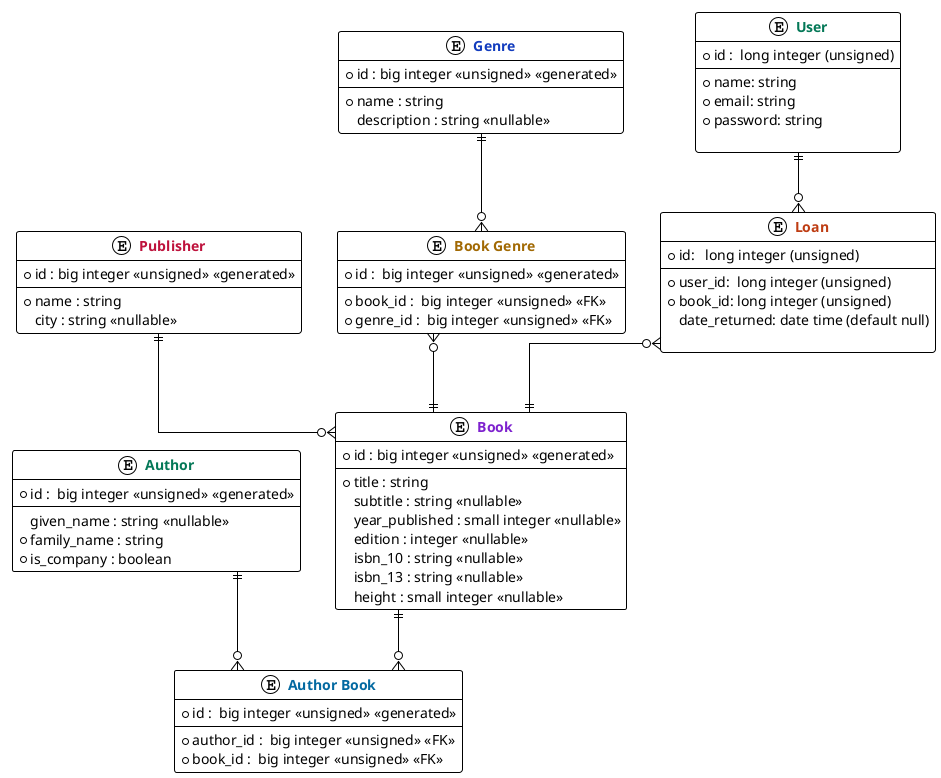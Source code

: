 @startuml

    skinparam linetype ortho
    !theme plain

    entity "<color:#be3c12>**Loan**</color>" as ln {
        * id:   long integer (unsigned)
        --
        * user_id:  long integer (unsigned)
        * book_id: long integer (unsigned)
        date_returned: date time (default null)

    }

    entity "<color:#047857>**User**</color>" as usr {
        * id :  long integer (unsigned)
        --
        * name: string
        * email: string
        * password: string

    }

    entity "<color:#047857>**Author**</color>" as aut {
        * id :  big integer <<unsigned>> <<generated>>
        --
        given_name : string <<nullable>>
        * family_name : string
        * is_company : boolean
    }

    entity "<color:#0369a1>**Author Book**</color>" as ab {
        * id :  big integer <<unsigned>> <<generated>>
        --
        * author_id :  big integer <<unsigned>> <<FK>>
        * book_id :  big integer <<unsigned>> <<FK>>
    }

    entity "<color:#7e22ce>**Book**</color>" as bk {
        * id : big integer <<unsigned>> <<generated>>
        --
        * title : string
        subtitle : string <<nullable>>
        year_published : small integer <<nullable>>
        edition : integer <<nullable>>
        isbn_10 : string <<nullable>>
        isbn_13 : string <<nullable>>
        height : small integer <<nullable>>
    }

    entity "<color:#be123c>**Publisher**</color>" as pub {
        * id : big integer <<unsigned>> <<generated>>
        --
        * name : string
        city : string <<nullable>>
    }

    entity "<color:#123cbe>**Genre**</color>" as gen {
        * id : big integer <<unsigned>> <<generated>>
        --
        * name : string
        description : string <<nullable>>
    }


    entity "<color:#a16903>**Book Genre**</color>" as bg {
        * id :  big integer <<unsigned>> <<generated>>
        --
        * book_id :  big integer <<unsigned>> <<FK>>
        * genre_id :  big integer <<unsigned>> <<FK>>
    }

aut ||--o{ ab
bk ||--o{ ab
pub ||--o{ bk
gen ||--o{ bg
bg }o--|| bk
usr ||--o{ ln
ln }o--|| bk

@enduml
